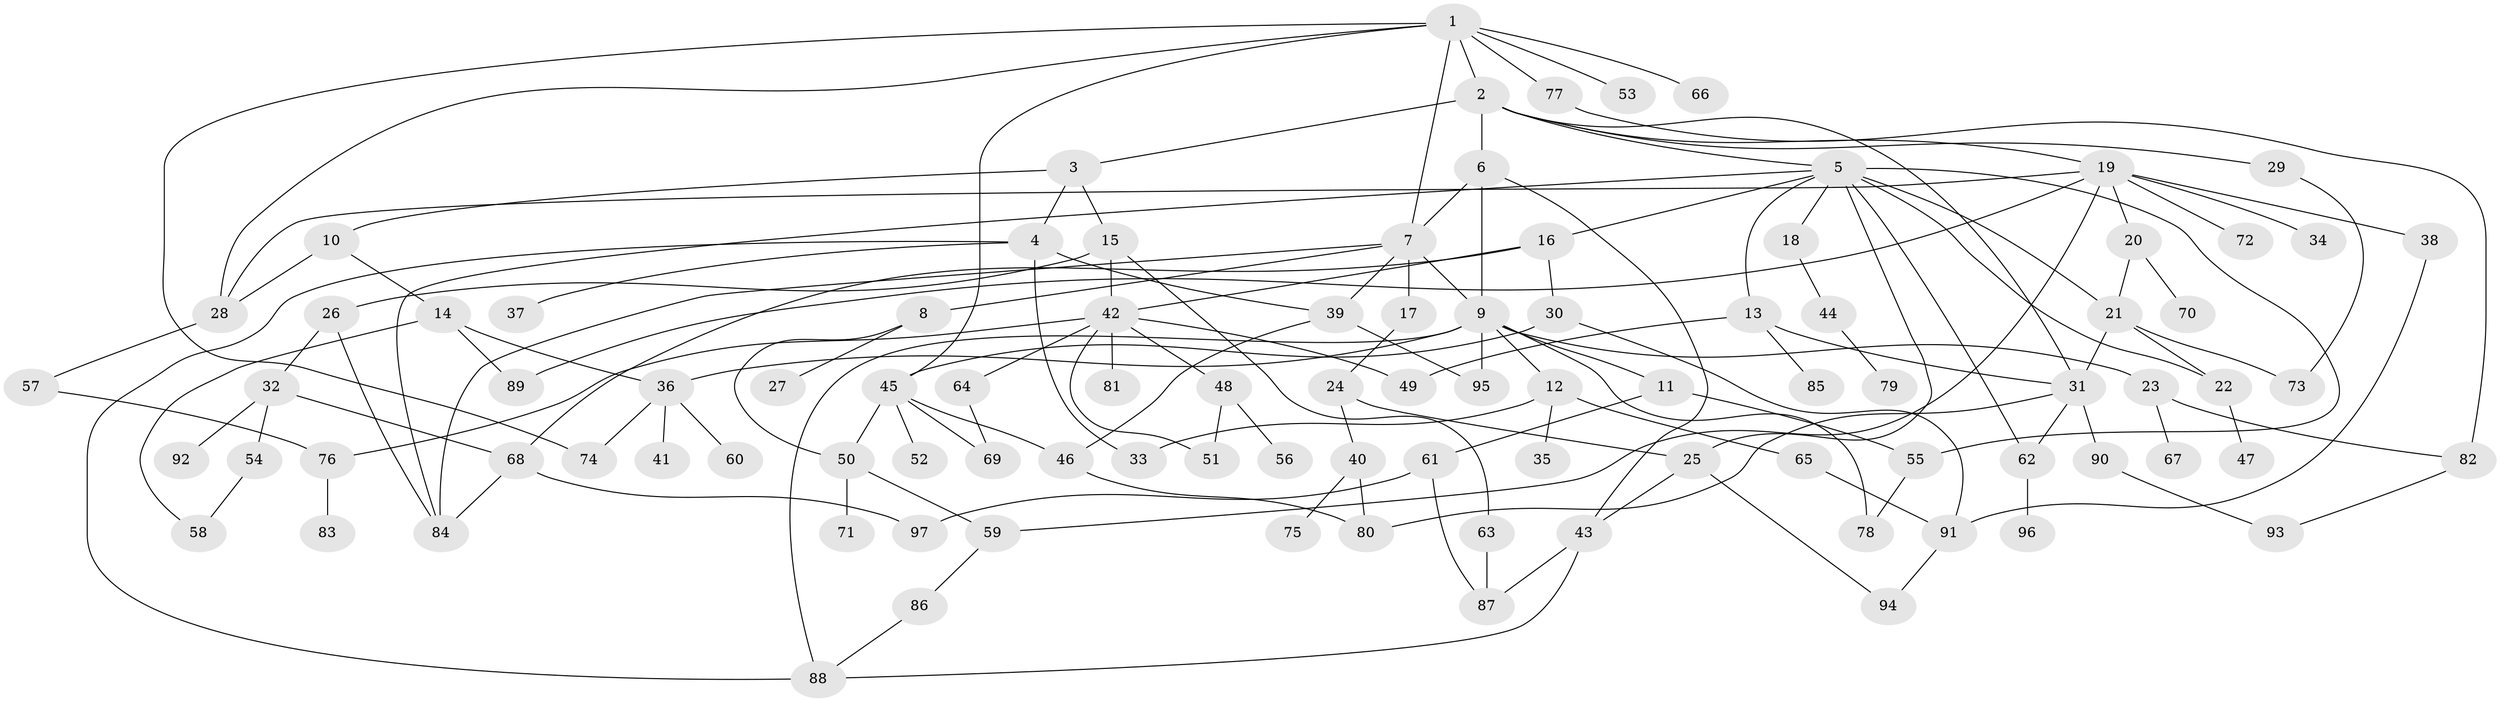 // coarse degree distribution, {4: 0.08333333333333333, 6: 0.041666666666666664, 9: 0.020833333333333332, 10: 0.020833333333333332, 1: 0.3333333333333333, 7: 0.0625, 2: 0.3125, 14: 0.020833333333333332, 3: 0.08333333333333333, 8: 0.020833333333333332}
// Generated by graph-tools (version 1.1) at 2025/46/03/04/25 21:46:18]
// undirected, 97 vertices, 143 edges
graph export_dot {
graph [start="1"]
  node [color=gray90,style=filled];
  1;
  2;
  3;
  4;
  5;
  6;
  7;
  8;
  9;
  10;
  11;
  12;
  13;
  14;
  15;
  16;
  17;
  18;
  19;
  20;
  21;
  22;
  23;
  24;
  25;
  26;
  27;
  28;
  29;
  30;
  31;
  32;
  33;
  34;
  35;
  36;
  37;
  38;
  39;
  40;
  41;
  42;
  43;
  44;
  45;
  46;
  47;
  48;
  49;
  50;
  51;
  52;
  53;
  54;
  55;
  56;
  57;
  58;
  59;
  60;
  61;
  62;
  63;
  64;
  65;
  66;
  67;
  68;
  69;
  70;
  71;
  72;
  73;
  74;
  75;
  76;
  77;
  78;
  79;
  80;
  81;
  82;
  83;
  84;
  85;
  86;
  87;
  88;
  89;
  90;
  91;
  92;
  93;
  94;
  95;
  96;
  97;
  1 -- 2;
  1 -- 7;
  1 -- 45;
  1 -- 53;
  1 -- 66;
  1 -- 74;
  1 -- 77;
  1 -- 28;
  2 -- 3;
  2 -- 5;
  2 -- 6;
  2 -- 19;
  2 -- 29;
  2 -- 31;
  3 -- 4;
  3 -- 10;
  3 -- 15;
  4 -- 37;
  4 -- 39;
  4 -- 88;
  4 -- 33;
  5 -- 13;
  5 -- 16;
  5 -- 18;
  5 -- 55;
  5 -- 62;
  5 -- 84;
  5 -- 21;
  5 -- 25;
  5 -- 22;
  6 -- 9;
  6 -- 43;
  6 -- 7;
  7 -- 8;
  7 -- 17;
  7 -- 9;
  7 -- 39;
  7 -- 84;
  8 -- 27;
  8 -- 50;
  9 -- 11;
  9 -- 12;
  9 -- 23;
  9 -- 36;
  9 -- 78;
  9 -- 95;
  9 -- 88;
  10 -- 14;
  10 -- 28;
  11 -- 61;
  11 -- 55;
  12 -- 33;
  12 -- 35;
  12 -- 65;
  13 -- 31;
  13 -- 85;
  13 -- 49;
  14 -- 89;
  14 -- 36;
  14 -- 58;
  15 -- 26;
  15 -- 63;
  15 -- 42;
  16 -- 30;
  16 -- 42;
  16 -- 68;
  17 -- 24;
  18 -- 44;
  19 -- 20;
  19 -- 34;
  19 -- 38;
  19 -- 59;
  19 -- 72;
  19 -- 28;
  19 -- 89;
  20 -- 21;
  20 -- 70;
  21 -- 22;
  21 -- 73;
  21 -- 31;
  22 -- 47;
  23 -- 67;
  23 -- 82;
  24 -- 25;
  24 -- 40;
  25 -- 43;
  25 -- 94;
  26 -- 32;
  26 -- 84;
  28 -- 57;
  29 -- 73;
  30 -- 45;
  30 -- 91;
  31 -- 80;
  31 -- 90;
  31 -- 62;
  32 -- 54;
  32 -- 92;
  32 -- 68;
  36 -- 41;
  36 -- 60;
  36 -- 74;
  38 -- 91;
  39 -- 95;
  39 -- 46;
  40 -- 75;
  40 -- 80;
  42 -- 48;
  42 -- 49;
  42 -- 64;
  42 -- 76;
  42 -- 81;
  42 -- 51;
  43 -- 88;
  43 -- 87;
  44 -- 79;
  45 -- 46;
  45 -- 52;
  45 -- 50;
  45 -- 69;
  46 -- 80;
  48 -- 51;
  48 -- 56;
  50 -- 71;
  50 -- 59;
  54 -- 58;
  55 -- 78;
  57 -- 76;
  59 -- 86;
  61 -- 87;
  61 -- 97;
  62 -- 96;
  63 -- 87;
  64 -- 69;
  65 -- 91;
  68 -- 97;
  68 -- 84;
  76 -- 83;
  77 -- 82;
  82 -- 93;
  86 -- 88;
  90 -- 93;
  91 -- 94;
}
